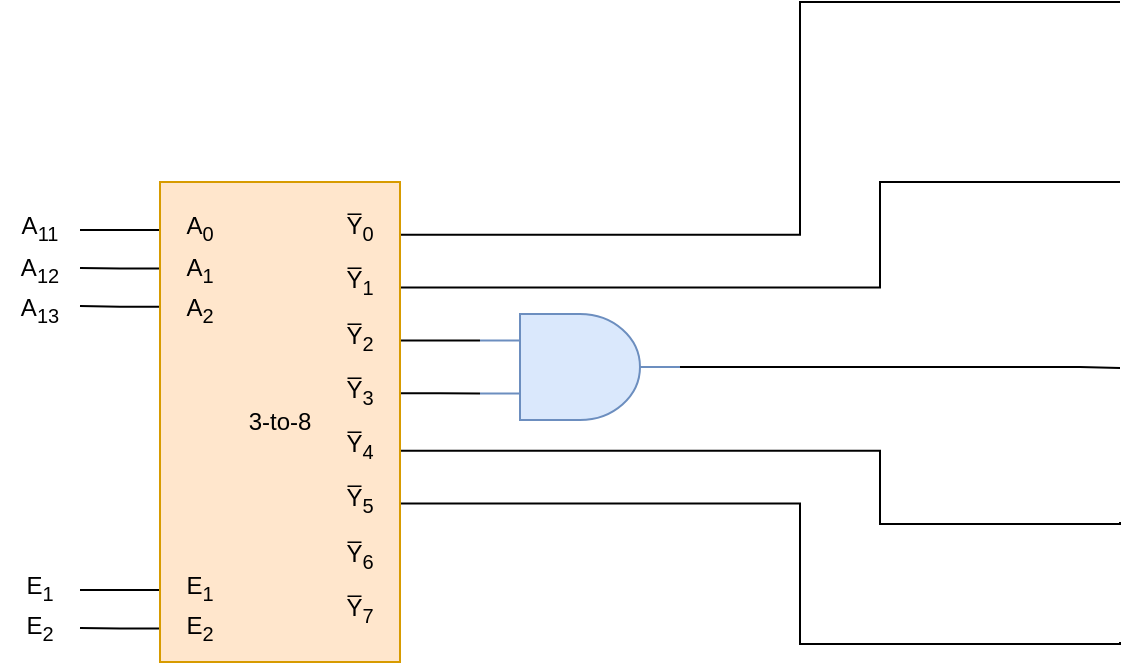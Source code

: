 <mxfile version="24.2.8" type="github">
  <diagram name="Page-1" id="wMXihCremsNAc0sntlir">
    <mxGraphModel dx="1050" dy="538" grid="1" gridSize="10" guides="1" tooltips="1" connect="1" arrows="1" fold="1" page="1" pageScale="1" pageWidth="850" pageHeight="1100" math="0" shadow="0">
      <root>
        <mxCell id="0" />
        <mxCell id="1" parent="0" />
        <mxCell id="dRk_QViRMOGvH4dLuAci-10" style="edgeStyle=orthogonalEdgeStyle;rounded=0;orthogonalLoop=1;jettySize=auto;html=1;exitX=0;exitY=0.1;exitDx=0;exitDy=0;exitPerimeter=0;endArrow=none;endFill=0;movable=0;resizable=0;rotatable=0;deletable=0;editable=0;locked=1;connectable=0;" edge="1" parent="1" source="dRk_QViRMOGvH4dLuAci-1">
          <mxGeometry relative="1" as="geometry">
            <mxPoint x="40" y="224" as="targetPoint" />
          </mxGeometry>
        </mxCell>
        <mxCell id="dRk_QViRMOGvH4dLuAci-12" style="edgeStyle=orthogonalEdgeStyle;rounded=0;orthogonalLoop=1;jettySize=auto;html=1;exitX=0;exitY=0.18;exitDx=0;exitDy=0;exitPerimeter=0;endArrow=none;endFill=0;movable=0;resizable=0;rotatable=0;deletable=0;editable=0;locked=1;connectable=0;" edge="1" parent="1" source="dRk_QViRMOGvH4dLuAci-1">
          <mxGeometry relative="1" as="geometry">
            <mxPoint x="40" y="243" as="targetPoint" />
          </mxGeometry>
        </mxCell>
        <mxCell id="dRk_QViRMOGvH4dLuAci-13" style="edgeStyle=orthogonalEdgeStyle;rounded=0;orthogonalLoop=1;jettySize=auto;html=1;exitX=0;exitY=0.26;exitDx=0;exitDy=0;exitPerimeter=0;endArrow=none;endFill=0;movable=0;resizable=0;rotatable=0;deletable=0;editable=0;locked=1;connectable=0;" edge="1" parent="1" source="dRk_QViRMOGvH4dLuAci-1">
          <mxGeometry relative="1" as="geometry">
            <mxPoint x="40" y="262" as="targetPoint" />
          </mxGeometry>
        </mxCell>
        <mxCell id="dRk_QViRMOGvH4dLuAci-15" style="edgeStyle=orthogonalEdgeStyle;rounded=0;orthogonalLoop=1;jettySize=auto;html=1;exitX=0;exitY=0.85;exitDx=0;exitDy=0;exitPerimeter=0;endArrow=none;endFill=0;movable=0;resizable=0;rotatable=0;deletable=0;editable=0;locked=1;connectable=0;" edge="1" parent="1" source="dRk_QViRMOGvH4dLuAci-1">
          <mxGeometry relative="1" as="geometry">
            <mxPoint x="40" y="404" as="targetPoint" />
          </mxGeometry>
        </mxCell>
        <mxCell id="dRk_QViRMOGvH4dLuAci-16" style="edgeStyle=orthogonalEdgeStyle;rounded=0;orthogonalLoop=1;jettySize=auto;html=1;exitX=0;exitY=0.93;exitDx=0;exitDy=0;exitPerimeter=0;endArrow=none;endFill=0;movable=0;resizable=0;rotatable=0;deletable=0;editable=0;locked=1;connectable=0;" edge="1" parent="1" source="dRk_QViRMOGvH4dLuAci-1">
          <mxGeometry relative="1" as="geometry">
            <mxPoint x="40" y="423" as="targetPoint" />
          </mxGeometry>
        </mxCell>
        <mxCell id="dRk_QViRMOGvH4dLuAci-52" style="edgeStyle=orthogonalEdgeStyle;rounded=0;orthogonalLoop=1;jettySize=auto;html=1;exitX=1;exitY=0.33;exitDx=0;exitDy=0;exitPerimeter=0;endArrow=none;endFill=0;entryX=0;entryY=0.25;entryDx=0;entryDy=0;entryPerimeter=0;" edge="1" parent="1" source="dRk_QViRMOGvH4dLuAci-1" target="dRk_QViRMOGvH4dLuAci-100">
          <mxGeometry relative="1" as="geometry">
            <mxPoint x="240" y="279" as="targetPoint" />
          </mxGeometry>
        </mxCell>
        <mxCell id="dRk_QViRMOGvH4dLuAci-53" style="edgeStyle=orthogonalEdgeStyle;rounded=0;orthogonalLoop=1;jettySize=auto;html=1;exitX=1;exitY=0.44;exitDx=0;exitDy=0;exitPerimeter=0;endArrow=none;endFill=0;entryX=0;entryY=0.75;entryDx=0;entryDy=0;entryPerimeter=0;" edge="1" parent="1" source="dRk_QViRMOGvH4dLuAci-1" target="dRk_QViRMOGvH4dLuAci-100">
          <mxGeometry relative="1" as="geometry">
            <mxPoint x="240" y="306" as="targetPoint" />
          </mxGeometry>
        </mxCell>
        <mxCell id="dRk_QViRMOGvH4dLuAci-54" style="edgeStyle=orthogonalEdgeStyle;rounded=0;orthogonalLoop=1;jettySize=auto;html=1;exitX=1;exitY=0.56;exitDx=0;exitDy=0;exitPerimeter=0;endArrow=none;endFill=0;" edge="1" parent="1" source="dRk_QViRMOGvH4dLuAci-1">
          <mxGeometry relative="1" as="geometry">
            <mxPoint x="560" y="370" as="targetPoint" />
            <Array as="points">
              <mxPoint x="440" y="334" />
              <mxPoint x="440" y="371" />
            </Array>
          </mxGeometry>
        </mxCell>
        <mxCell id="dRk_QViRMOGvH4dLuAci-55" style="edgeStyle=orthogonalEdgeStyle;rounded=0;orthogonalLoop=1;jettySize=auto;html=1;exitX=1;exitY=0.67;exitDx=0;exitDy=0;exitPerimeter=0;endArrow=none;endFill=0;" edge="1" parent="1" source="dRk_QViRMOGvH4dLuAci-1">
          <mxGeometry relative="1" as="geometry">
            <mxPoint x="560" y="430" as="targetPoint" />
            <Array as="points">
              <mxPoint x="400" y="361" />
              <mxPoint x="400" y="431" />
            </Array>
          </mxGeometry>
        </mxCell>
        <mxCell id="dRk_QViRMOGvH4dLuAci-103" style="edgeStyle=orthogonalEdgeStyle;rounded=0;orthogonalLoop=1;jettySize=auto;html=1;exitX=1;exitY=0.11;exitDx=0;exitDy=0;exitPerimeter=0;endArrow=none;endFill=0;" edge="1" parent="1" source="dRk_QViRMOGvH4dLuAci-1">
          <mxGeometry relative="1" as="geometry">
            <mxPoint x="560" y="110" as="targetPoint" />
            <Array as="points">
              <mxPoint x="400" y="226" />
              <mxPoint x="400" y="110" />
            </Array>
          </mxGeometry>
        </mxCell>
        <mxCell id="dRk_QViRMOGvH4dLuAci-104" style="edgeStyle=orthogonalEdgeStyle;rounded=0;orthogonalLoop=1;jettySize=auto;html=1;exitX=1;exitY=0.22;exitDx=0;exitDy=0;exitPerimeter=0;endArrow=none;endFill=0;" edge="1" parent="1" source="dRk_QViRMOGvH4dLuAci-1">
          <mxGeometry relative="1" as="geometry">
            <mxPoint x="560" y="200" as="targetPoint" />
            <Array as="points">
              <mxPoint x="440" y="253" />
              <mxPoint x="440" y="200" />
            </Array>
          </mxGeometry>
        </mxCell>
        <mxCell id="dRk_QViRMOGvH4dLuAci-1" value="&lt;div&gt;3-to-8&lt;/div&gt;" style="rounded=0;whiteSpace=wrap;html=1;points=[[0,0.1,0,0,0],[0,0.18,0,0,0],[0,0.26,0,0,0],[0,0.85,0,0,0],[0,0.93,0,0,0],[1,0.11,0,0,0],[1,0.22,0,0,0],[1,0.33,0,0,0],[1,0.44,0,0,0],[1,0.56,0,0,0],[1,0.67,0,0,0],[1,0.78,0,0,0],[1,0.89,0,0,0]];fillColor=#ffe6cc;strokeColor=#d79b00;movable=1;resizable=1;rotatable=1;deletable=1;editable=1;locked=0;connectable=1;" vertex="1" parent="1">
          <mxGeometry x="80" y="200" width="120" height="240" as="geometry" />
        </mxCell>
        <mxCell id="dRk_QViRMOGvH4dLuAci-17" value="A&lt;sub&gt;0&lt;/sub&gt;" style="text;html=1;align=center;verticalAlign=middle;whiteSpace=wrap;rounded=0;movable=0;resizable=0;rotatable=0;deletable=0;editable=0;locked=1;connectable=0;" vertex="1" parent="1">
          <mxGeometry x="80" y="213" width="40" height="20" as="geometry" />
        </mxCell>
        <mxCell id="dRk_QViRMOGvH4dLuAci-18" value="A&lt;sub&gt;1&lt;/sub&gt;" style="text;html=1;align=center;verticalAlign=middle;whiteSpace=wrap;rounded=0;movable=0;resizable=0;rotatable=0;deletable=0;editable=0;locked=1;connectable=0;" vertex="1" parent="1">
          <mxGeometry x="80" y="234" width="40" height="20" as="geometry" />
        </mxCell>
        <mxCell id="dRk_QViRMOGvH4dLuAci-19" value="A&lt;sub&gt;2&lt;/sub&gt;" style="text;html=1;align=center;verticalAlign=middle;whiteSpace=wrap;rounded=0;movable=0;resizable=0;rotatable=0;deletable=0;editable=0;locked=1;connectable=0;" vertex="1" parent="1">
          <mxGeometry x="80" y="254" width="40" height="20" as="geometry" />
        </mxCell>
        <mxCell id="dRk_QViRMOGvH4dLuAci-24" value="E&lt;sub&gt;1&lt;/sub&gt;" style="text;html=1;align=center;verticalAlign=middle;whiteSpace=wrap;rounded=0;movable=0;resizable=0;rotatable=0;deletable=0;editable=0;locked=1;connectable=0;" vertex="1" parent="1">
          <mxGeometry x="80" y="393" width="40" height="20" as="geometry" />
        </mxCell>
        <mxCell id="dRk_QViRMOGvH4dLuAci-25" value="E&lt;sub&gt;2&lt;/sub&gt;" style="text;html=1;align=center;verticalAlign=middle;whiteSpace=wrap;rounded=0;movable=0;resizable=0;rotatable=0;deletable=0;editable=0;locked=1;connectable=0;" vertex="1" parent="1">
          <mxGeometry x="80" y="413" width="40" height="20" as="geometry" />
        </mxCell>
        <mxCell id="dRk_QViRMOGvH4dLuAci-45" value="A&lt;sub&gt;11&lt;/sub&gt;" style="text;html=1;align=center;verticalAlign=middle;whiteSpace=wrap;rounded=0;movable=0;resizable=0;rotatable=0;deletable=0;editable=0;locked=1;connectable=0;" vertex="1" parent="1">
          <mxGeometry y="213" width="40" height="20" as="geometry" />
        </mxCell>
        <mxCell id="dRk_QViRMOGvH4dLuAci-46" value="A&lt;sub&gt;12&lt;/sub&gt;" style="text;html=1;align=center;verticalAlign=middle;whiteSpace=wrap;rounded=0;movable=0;resizable=0;rotatable=0;deletable=0;editable=0;locked=1;connectable=0;" vertex="1" parent="1">
          <mxGeometry y="234" width="40" height="20" as="geometry" />
        </mxCell>
        <mxCell id="dRk_QViRMOGvH4dLuAci-47" value="A&lt;sub&gt;13&lt;/sub&gt;" style="text;html=1;align=center;verticalAlign=middle;whiteSpace=wrap;rounded=0;movable=0;resizable=0;rotatable=0;deletable=0;editable=0;locked=1;connectable=0;" vertex="1" parent="1">
          <mxGeometry y="254" width="40" height="20" as="geometry" />
        </mxCell>
        <mxCell id="dRk_QViRMOGvH4dLuAci-48" value="E&lt;sub&gt;1&lt;/sub&gt;" style="text;html=1;align=center;verticalAlign=middle;whiteSpace=wrap;rounded=0;movable=0;resizable=0;rotatable=0;deletable=0;editable=0;locked=1;connectable=0;" vertex="1" parent="1">
          <mxGeometry y="393" width="40" height="20" as="geometry" />
        </mxCell>
        <mxCell id="dRk_QViRMOGvH4dLuAci-49" value="E&lt;sub&gt;2&lt;/sub&gt;" style="text;html=1;align=center;verticalAlign=middle;whiteSpace=wrap;rounded=0;movable=0;resizable=0;rotatable=0;deletable=0;editable=0;locked=1;connectable=0;" vertex="1" parent="1">
          <mxGeometry y="413" width="40" height="20" as="geometry" />
        </mxCell>
        <mxCell id="dRk_QViRMOGvH4dLuAci-59" value="Y̅&lt;sub&gt;0&lt;/sub&gt;" style="text;html=1;align=center;verticalAlign=middle;whiteSpace=wrap;rounded=0;movable=0;resizable=0;rotatable=0;deletable=0;editable=0;locked=1;connectable=0;" vertex="1" parent="1">
          <mxGeometry x="160" y="213" width="40" height="20" as="geometry" />
        </mxCell>
        <mxCell id="dRk_QViRMOGvH4dLuAci-60" value="Y̅&lt;sub&gt;1&lt;/sub&gt;" style="text;html=1;align=center;verticalAlign=middle;whiteSpace=wrap;rounded=0;movable=0;resizable=0;rotatable=0;deletable=0;editable=0;locked=1;connectable=0;" vertex="1" parent="1">
          <mxGeometry x="160" y="240" width="40" height="20" as="geometry" />
        </mxCell>
        <mxCell id="dRk_QViRMOGvH4dLuAci-62" value="Y̅&lt;sub&gt;2&lt;/sub&gt;" style="text;html=1;align=center;verticalAlign=middle;whiteSpace=wrap;rounded=0;movable=0;resizable=0;rotatable=0;deletable=0;editable=0;locked=1;connectable=0;" vertex="1" parent="1">
          <mxGeometry x="160" y="268" width="40" height="20" as="geometry" />
        </mxCell>
        <mxCell id="dRk_QViRMOGvH4dLuAci-63" value="Y̅&lt;sub&gt;3&lt;/sub&gt;" style="text;html=1;align=center;verticalAlign=middle;whiteSpace=wrap;rounded=0;movable=0;resizable=0;rotatable=0;deletable=0;editable=0;locked=1;connectable=0;" vertex="1" parent="1">
          <mxGeometry x="160" y="295" width="40" height="20" as="geometry" />
        </mxCell>
        <mxCell id="dRk_QViRMOGvH4dLuAci-64" value="Y̅&lt;sub&gt;4&lt;/sub&gt;" style="text;html=1;align=center;verticalAlign=middle;whiteSpace=wrap;rounded=0;movable=0;resizable=0;rotatable=0;deletable=0;editable=0;locked=1;connectable=0;" vertex="1" parent="1">
          <mxGeometry x="160" y="322" width="40" height="20" as="geometry" />
        </mxCell>
        <mxCell id="dRk_QViRMOGvH4dLuAci-65" value="Y̅&lt;sub&gt;5&lt;/sub&gt;" style="text;html=1;align=center;verticalAlign=middle;whiteSpace=wrap;rounded=0;movable=0;resizable=0;rotatable=0;deletable=0;editable=0;locked=1;connectable=0;" vertex="1" parent="1">
          <mxGeometry x="160" y="349" width="40" height="20" as="geometry" />
        </mxCell>
        <mxCell id="dRk_QViRMOGvH4dLuAci-66" value="Y̅&lt;sub&gt;6&lt;/sub&gt;" style="text;html=1;align=center;verticalAlign=middle;whiteSpace=wrap;rounded=0;movable=0;resizable=0;rotatable=0;deletable=0;editable=0;locked=1;connectable=0;" vertex="1" parent="1">
          <mxGeometry x="160" y="377" width="40" height="20" as="geometry" />
        </mxCell>
        <mxCell id="dRk_QViRMOGvH4dLuAci-67" value="Y̅&lt;sub&gt;7&lt;/sub&gt;" style="text;html=1;align=center;verticalAlign=middle;whiteSpace=wrap;rounded=0;movable=0;resizable=0;rotatable=0;deletable=0;editable=0;locked=1;connectable=0;" vertex="1" parent="1">
          <mxGeometry x="160" y="404" width="40" height="20" as="geometry" />
        </mxCell>
        <mxCell id="dRk_QViRMOGvH4dLuAci-105" style="edgeStyle=orthogonalEdgeStyle;rounded=0;orthogonalLoop=1;jettySize=auto;html=1;exitX=1;exitY=0.5;exitDx=0;exitDy=0;exitPerimeter=0;endArrow=none;endFill=0;" edge="1" parent="1" source="dRk_QViRMOGvH4dLuAci-100">
          <mxGeometry relative="1" as="geometry">
            <mxPoint x="560" y="293" as="targetPoint" />
            <Array as="points">
              <mxPoint x="540" y="293" />
            </Array>
          </mxGeometry>
        </mxCell>
        <mxCell id="dRk_QViRMOGvH4dLuAci-100" value="" style="verticalLabelPosition=bottom;shadow=0;dashed=0;align=center;html=1;verticalAlign=top;shape=mxgraph.electrical.logic_gates.logic_gate;operation=and;rotation=0;fillColor=#dae8fc;strokeColor=#6c8ebf;" vertex="1" parent="1">
          <mxGeometry x="240" y="266" width="100" height="53" as="geometry" />
        </mxCell>
      </root>
    </mxGraphModel>
  </diagram>
</mxfile>
